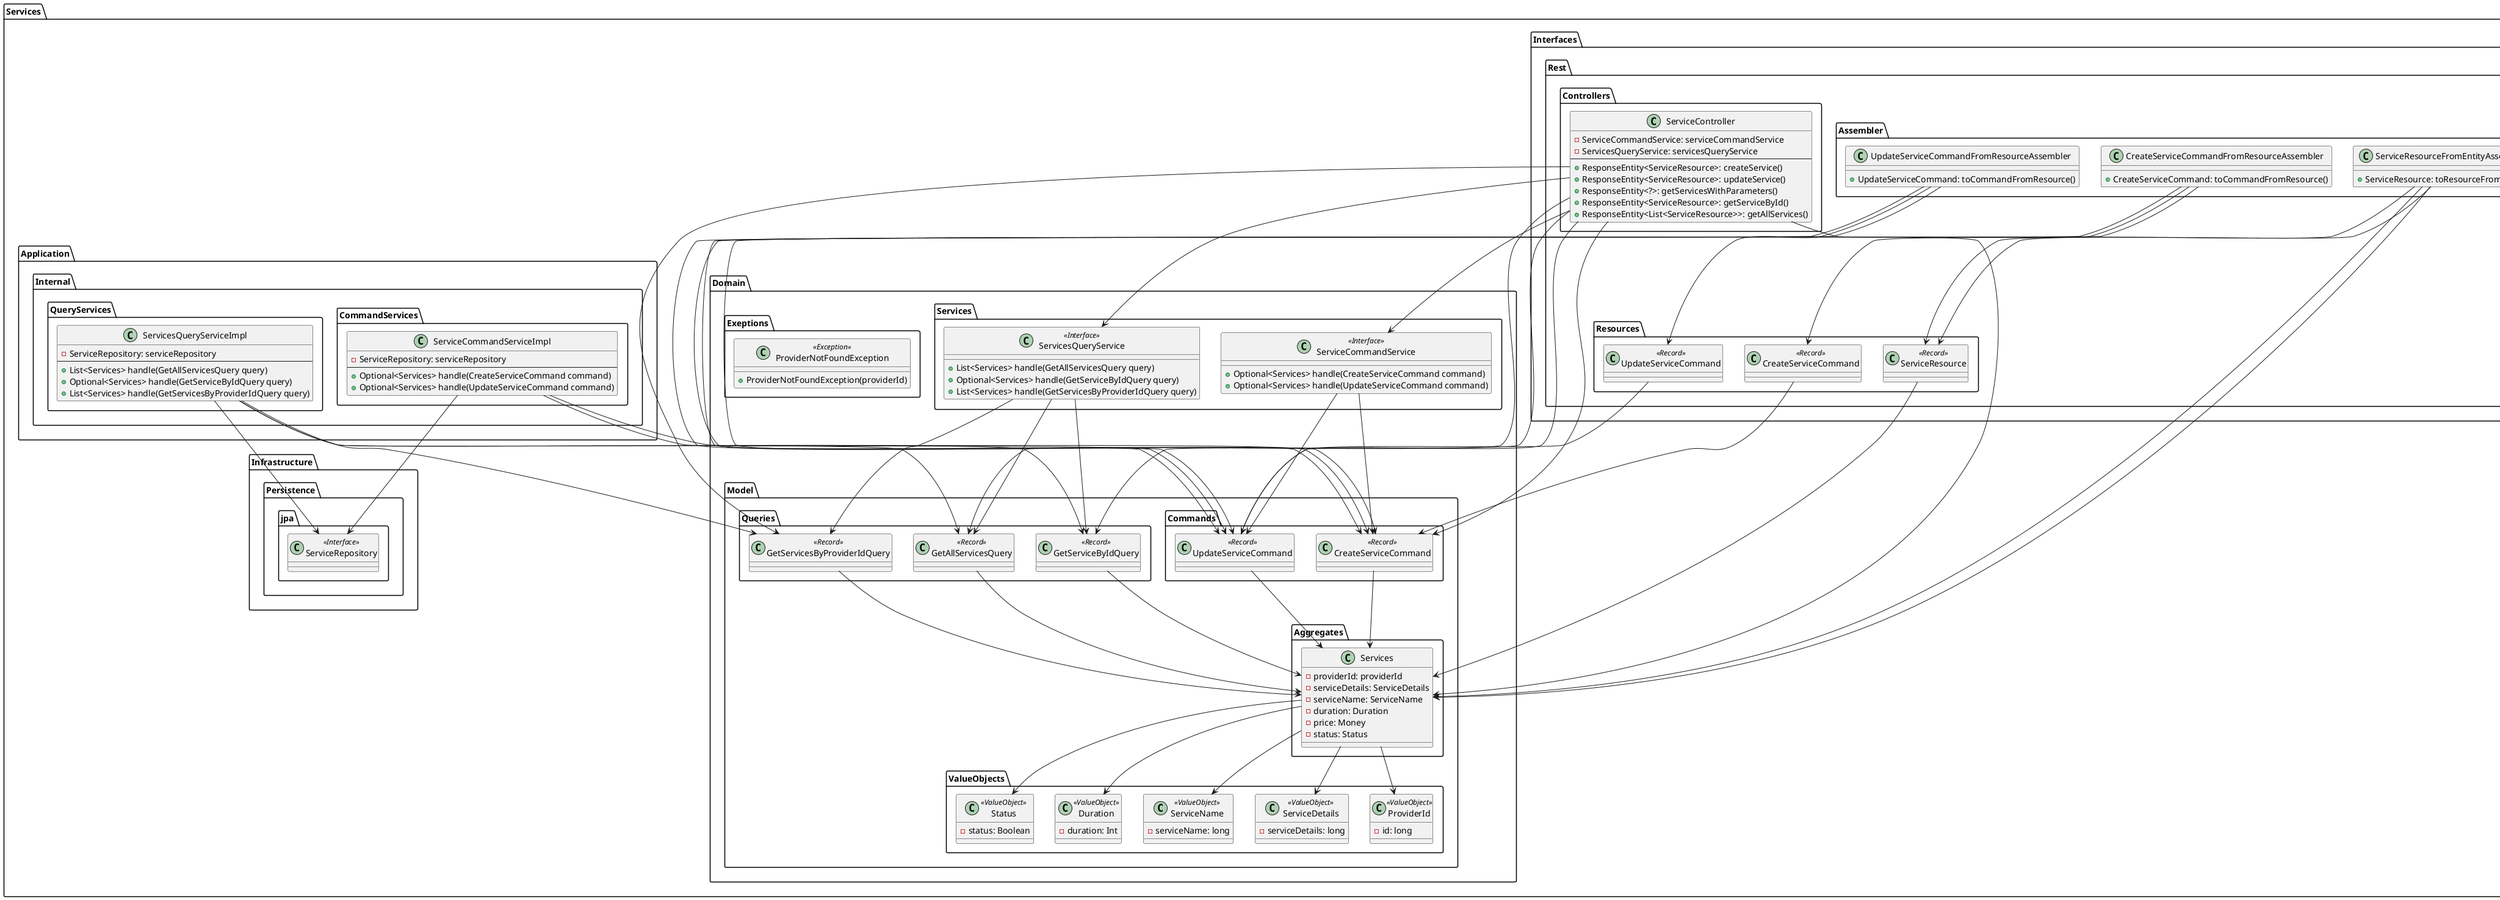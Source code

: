 @startuml
package "Services" {
    package "Domain" {
        package "Model" {
            package "Aggregates" {
                class Services {
                    -providerId: providerId
                    -serviceDetails: ServiceDetails
                    -serviceName: ServiceName
                    -duration: Duration
                    -price: Money
                    -status: Status
                }
            }

            package "ValueObjects" {
                class ProviderId <<ValueObject>> {
                    -id: long
                }
                class ServiceDetails <<ValueObject>>{
                    -serviceDetails: long
                }
                class ServiceName <<ValueObject>> {
                    -serviceName: long
                }
                class Duration <<ValueObject>> {
                    -duration: Int
                }
                class Status <<ValueObject>> {
                    -status: Boolean
                }
            }

            package "Commands" {
                class CreateServiceCommand <<Record>> {}
                class UpdateServiceCommand <<Record>> {}
            }
            package "Queries" {
                class GetAllServicesQuery <<Record>> {}
                class GetServiceByIdQuery <<Record>> {}
                class GetServicesByProviderIdQuery <<Record>> {}
            }
        }
        package "Services" {
            class ServiceCommandService <<Interface>> {
                +Optional<Services> handle(CreateServiceCommand command)
                +Optional<Services> handle(UpdateServiceCommand command)
            }
            class ServicesQueryService <<Interface>> {
                +List<Services> handle(GetAllServicesQuery query)
                +Optional<Services> handle(GetServiceByIdQuery query)
                +List<Services> handle(GetServicesByProviderIdQuery query)
            }
        }

        package "Exeptions" {
            class ProviderNotFoundException <<Exception>> {
                +ProviderNotFoundException(providerId)
            }
        }
    }
    package "Application" {
        package "Internal" {
            package CommandServices {
                class ServiceCommandServiceImpl {
                    -ServiceRepository: serviceRepository
                    --
                    +Optional<Services> handle(CreateServiceCommand command)
                    +Optional<Services> handle(UpdateServiceCommand command)
                }
            }
            package QueryServices {
                class ServicesQueryServiceImpl {
                    -ServiceRepository: serviceRepository
                    --
                    +List<Services> handle(GetAllServicesQuery query)
                    +Optional<Services> handle(GetServiceByIdQuery query)
                    +List<Services> handle(GetServicesByProviderIdQuery query)
                }
            }
        }
    }
    package "Infrastructure" {
        package "Persistence" {
            package "jpa" {
                class ServiceRepository <<Interface>> {}
            }
        }
    }
    package "Interfaces" {
        package "Rest" {
            package "Controllers" {
                class ServiceController {
                    -ServiceCommandService: serviceCommandService
                    -ServicesQueryService: servicesQueryService
                    --
                    +ResponseEntity<ServiceResource>: createService()
                    +ResponseEntity<ServiceResource>: updateService()
                    +ResponseEntity<?>: getServicesWithParameters()
                    +ResponseEntity<ServiceResource>: getServiceById()
                    +ResponseEntity<List<ServiceResource>>: getAllServices()
                }
            }
            package "Resources" {
                class ServiceResource <<Record>> {}
                class CreateServiceCommand <<Record>> {}
                class UpdateServiceCommand <<Record>> {}
            }
            package "Assembler" {
                class ServiceResourceFromEntityAssembler {
                    +ServiceResource: toResourceFromEntity()
                }
                class CreateServiceCommandFromResourceAssembler {
                    +CreateServiceCommand: toCommandFromResource()
                }
                class UpdateServiceCommandFromResourceAssembler {
                    +UpdateServiceCommand: toCommandFromResource()
                }
            }
        }
    }
}

' === AGGREGATE con VALUE OBJECTS ===
Services.Domain.Model.Aggregates.Services --> Services.Domain.Model.ValueObjects.ProviderId
Services.Domain.Model.Aggregates.Services --> Services.Domain.Model.ValueObjects.ServiceDetails
Services.Domain.Model.Aggregates.Services --> Services.Domain.Model.ValueObjects.ServiceName
Services.Domain.Model.Aggregates.Services --> Services.Domain.Model.ValueObjects.Duration
Services.Domain.Model.Aggregates.Services --> Services.Domain.Model.ValueObjects.Status
' ⚠️ Falta relacionar "price: Money" → no se define un ValueObject llamado `Money`


' === COMMANDS/QUERIES con AGGREGATE ===
Services.Domain.Model.Commands.CreateServiceCommand --> Services.Domain.Model.Aggregates.Services
Services.Domain.Model.Commands.UpdateServiceCommand --> Services.Domain.Model.Aggregates.Services

Services.Domain.Model.Queries.GetAllServicesQuery --> Services.Domain.Model.Aggregates.Services
Services.Domain.Model.Queries.GetServiceByIdQuery --> Services.Domain.Model.Aggregates.Services
Services.Domain.Model.Queries.GetServicesByProviderIdQuery --> Services.Domain.Model.Aggregates.Services

Services.Interfaces.Rest.Resources.CreateServiceCommand --> Services.Domain.Model.Commands.CreateServiceCommand
Services.Interfaces.Rest.Assembler.CreateServiceCommandFromResourceAssembler --> Services.Interfaces.Rest.Resources.CreateServiceCommand
Services.Interfaces.Rest.Assembler.CreateServiceCommandFromResourceAssembler --> Services.Domain.Model.Commands.CreateServiceCommand

Services.Interfaces.Rest.Resources.UpdateServiceCommand --> Services.Domain.Model.Commands.UpdateServiceCommand
Services.Interfaces.Rest.Assembler.UpdateServiceCommandFromResourceAssembler --> Services.Interfaces.Rest.Resources.UpdateServiceCommand
Services.Interfaces.Rest.Assembler.UpdateServiceCommandFromResourceAssembler --> Services.Domain.Model.Commands.UpdateServiceCommand

Services.Interfaces.Rest.Resources.ServiceResource --> Services.Domain.Model.Aggregates.Services
Services.Interfaces.Rest.Assembler.ServiceResourceFromEntityAssembler --> Services.Interfaces.Rest.Resources.ServiceResource
Services.Interfaces.Rest.Assembler.ServiceResourceFromEntityAssembler --> Services.Domain.Model.Aggregates.Services


' === DOMAIN SERVICES con COMMANDS/QUERIES ===
Services.Domain.Services.ServiceCommandService --> Services.Domain.Model.Commands.CreateServiceCommand
Services.Domain.Services.ServiceCommandService --> Services.Domain.Model.Commands.UpdateServiceCommand
Services.Domain.Services.ServicesQueryService --> Services.Domain.Model.Queries.GetAllServicesQuery
Services.Domain.Services.ServicesQueryService --> Services.Domain.Model.Queries.GetServiceByIdQuery
Services.Domain.Services.ServicesQueryService --> Services.Domain.Model.Queries.GetServicesByProviderIdQuery


' === SERVICE IMPL con REPOSITORY/COMMANDS ===
Services.Application.Internal.CommandServices.ServiceCommandServiceImpl --> Services.Infrastructure.Persistence.jpa.ServiceRepository
Services.Application.Internal.CommandServices.ServiceCommandServiceImpl --> Services.Domain.Model.Commands.CreateServiceCommand
Services.Application.Internal.CommandServices.ServiceCommandServiceImpl --> Services.Domain.Model.Commands.UpdateServiceCommand

Services.Application.Internal.QueryServices.ServicesQueryServiceImpl --> Services.Infrastructure.Persistence.jpa.ServiceRepository
Services.Application.Internal.QueryServices.ServicesQueryServiceImpl --> Services.Domain.Model.Queries.GetAllServicesQuery
Services.Application.Internal.QueryServices.ServicesQueryServiceImpl --> Services.Domain.Model.Queries.GetServiceByIdQuery
Services.Application.Internal.QueryServices.ServicesQueryServiceImpl --> Services.Domain.Model.Queries.GetServicesByProviderIdQuery


' === CONTROLLER con SERVICES ===
Services.Interfaces.Rest.Controllers.ServiceController --> Services.Domain.Services.ServiceCommandService
Services.Interfaces.Rest.Controllers.ServiceController --> Services.Domain.Services.ServicesQueryService
Services.Interfaces.Rest.Controllers.ServiceController --> Services.Domain.Model.Commands.CreateServiceCommand
Services.Interfaces.Rest.Controllers.ServiceController --> Services.Domain.Model.Commands.UpdateServiceCommand
Services.Interfaces.Rest.Controllers.ServiceController --> Services.Domain.Model.Queries.GetAllServicesQuery
Services.Interfaces.Rest.Controllers.ServiceController --> Services.Domain.Model.Queries.GetServiceByIdQuery
Services.Interfaces.Rest.Controllers.ServiceController --> Services.Domain.Model.Queries.GetServicesByProviderIdQuery
Services.Interfaces.Rest.Controllers.ServiceController --> Services.Domain.Model.Aggregates.Services


' === ASSEMBLER con RESOURCES/COMMANDS/AGGREGATES ===
Services.Interfaces.Rest.Assembler.ServiceResourceFromEntityAssembler --> Services.Interfaces.Rest.Resources.ServiceResource
Services.Interfaces.Rest.Assembler.ServiceResourceFromEntityAssembler --> Services.Domain.Model.Aggregates.Services

Services.Interfaces.Rest.Assembler.CreateServiceCommandFromResourceAssembler --> Services.Domain.Model.Commands.CreateServiceCommand
Services.Interfaces.Rest.Assembler.UpdateServiceCommandFromResourceAssembler --> Services.Domain.Model.Commands.UpdateServiceCommand
@enduml


@enduml